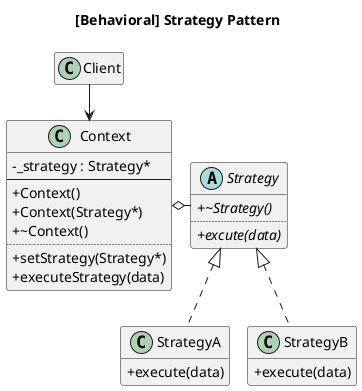﻿@startuml
!pragma layout smetana
skinparam classAttributeIconSize 0

title [Behavioral] Strategy Pattern

together {
class Client
class Context {
    - _strategy : Strategy*
    --
    + Context()
    + Context(Strategy*)
    + ~Context()
    ..
    + setStrategy(Strategy*)
    + executeStrategy(data)
}
}
Client --> Context


together {
Abstract Strategy {
    + {abstract} ~Strategy()
    ..
    + {abstract} excute(data)
}
class StrategyA {
    + execute(data)
}
class StrategyB {
    + execute(data)
}
}
Strategy <|.. StrategyA
Strategy <|.. StrategyB

Context o-r- Strategy

hide empty members

@enduml